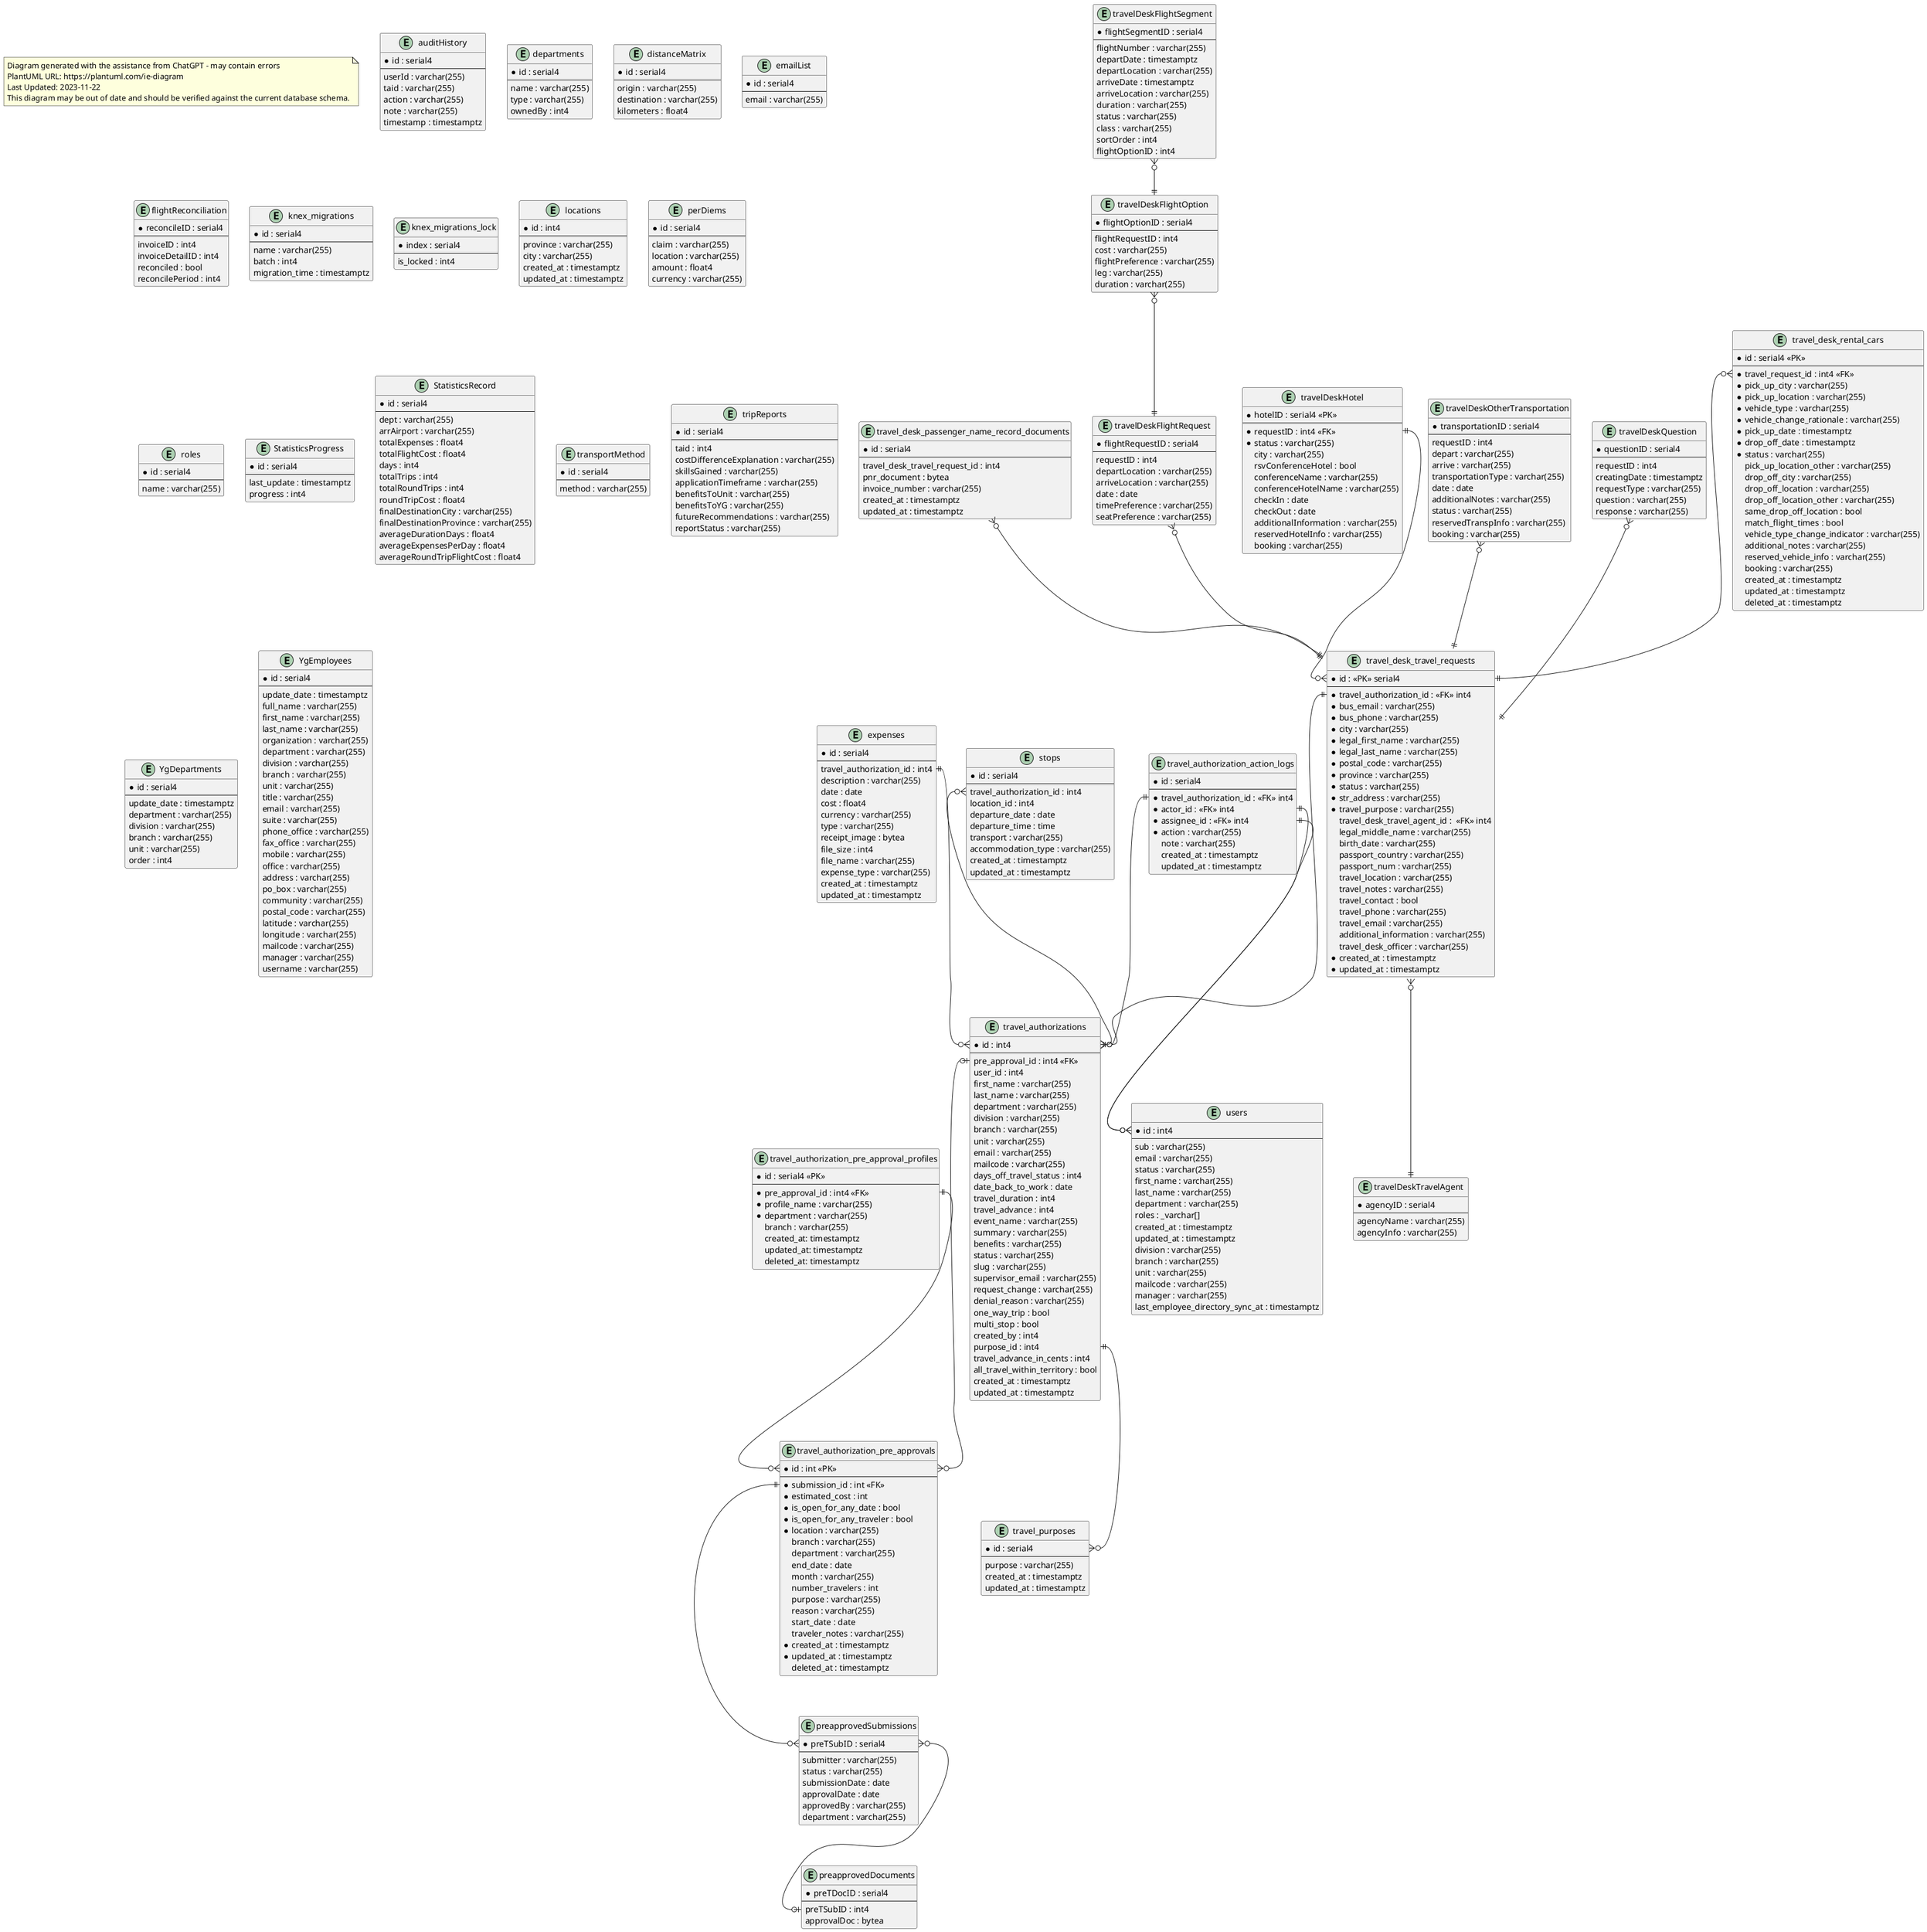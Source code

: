 @startuml Entity Relationship Diagram
top to bottom direction

note as Disclaimer
Diagram generated with the assistance from ChatGPT - may contain errors
PlantUML URL: https://plantuml.com/ie-diagram
Last Updated: 2023-11-22
This diagram may be out of date and should be verified against the current database schema.
end note

entity "auditHistory" {
  * id : serial4
  --
  userId : varchar(255)
  taid : varchar(255)
  action : varchar(255)
  note : varchar(255)
  timestamp : timestamptz
}

entity "departments" {
  * id : serial4
  --
  name : varchar(255)
  type : varchar(255)
  ownedBy : int4
}

entity "distanceMatrix" {
  * id : serial4
  --
  origin : varchar(255)
  destination : varchar(255)
  kilometers : float4
}

entity "emailList" {
  * id : serial4
  --
  email : varchar(255)
}

entity "expenses" {
  * id : serial4
  --
  travel_authorization_id : int4
  description : varchar(255)
  date : date
  cost : float4
  currency : varchar(255)
  type : varchar(255)
  receipt_image : bytea
  file_size : int4
  file_name : varchar(255)
  expense_type : varchar(255)
  created_at : timestamptz
  updated_at : timestamptz
}

entity "flightReconciliation" {
  * reconcileID : serial4
  --
  invoiceID : int4
  invoiceDetailID : int4
  reconciled : bool
  reconcilePeriod : int4
}

entity "knex_migrations" {
  * id : serial4
  --
  name : varchar(255)
  batch : int4
  migration_time : timestamptz
}

entity "knex_migrations_lock" {
  * index : serial4
  --
  is_locked : int4
}

entity "locations" {
  * id : int4
  --
  province : varchar(255)
  city : varchar(255)
  created_at : timestamptz
  updated_at : timestamptz
}

entity "perDiems" {
  * id : serial4
  --
  claim : varchar(255)
  location : varchar(255)
  amount : float4
  currency : varchar(255)
}

entity "preapprovedDocuments" {
  * preTDocID : serial4
  --
  preTSubID : int4
  approvalDoc : bytea
}

entity "preapprovedSubmissions" {
  * preTSubID : serial4
  --
  submitter : varchar(255)
  status : varchar(255)
  submissionDate : date
  approvalDate : date
  approvedBy : varchar(255)
  department : varchar(255)
}

entity "travel_authorization_pre_approval_profiles" {
  * id : serial4 <<PK>>
  --
  * pre_approval_id : int4 <<FK>>
  * profile_name : varchar(255)
  * department : varchar(255)
  branch : varchar(255)
  created_at: timestamptz
  updated_at: timestamptz
  deleted_at: timestamptz
}

entity "roles" {
  * id : serial4
  --
  name : varchar(255)
}


entity "StatisticsProgress" {
  * id : serial4
  --
  last_update : timestamptz
  progress : int4
}

entity "StatisticsRecord" {
  * id : serial4
  --
  dept : varchar(255)
  arrAirport : varchar(255)
  totalExpenses : float4
  totalFlightCost : float4
  days : int4
  totalTrips : int4
  totalRoundTrips : int4
  roundTripCost : float4
  finalDestinationCity : varchar(255)
  finalDestinationProvince : varchar(255)
  averageDurationDays : float4
  averageExpensesPerDay : float4
  averageRoundTripFlightCost : float4
}

entity "stops" {
  * id : serial4
  --
  travel_authorization_id : int4
  location_id : int4
  departure_date : date
  departure_time : time
  transport : varchar(255)
  accommodation_type : varchar(255)
  created_at : timestamptz
  updated_at : timestamptz
}

entity "transportMethod" {
  * id : serial4
  --
  method : varchar(255)
}

entity "travel_authorization_action_logs" {
  * id : serial4
  --
  * travel_authorization_id : <<FK>> int4
  * actor_id : <<FK>> int4
  * assignee_id : <<FK>> int4
  * action : varchar(255)
  note : varchar(255)
  created_at : timestamptz
  updated_at : timestamptz
}


entity "travel_authorization_pre_approvals" {
  * id : int <<PK>>
  --
  * submission_id : int <<FK>>
  * estimated_cost : int
  * is_open_for_any_date : bool
  * is_open_for_any_traveler : bool
  * location : varchar(255)
  branch : varchar(255)
  department : varchar(255)
  end_date : date
  month : varchar(255)
  number_travelers : int
  purpose : varchar(255)
  reason : varchar(255)
  start_date : date
  traveler_notes : varchar(255)
  * created_at : timestamptz
  * updated_at : timestamptz
  deleted_at : timestamptz
}

entity "travel_authorizations" {
  * id : int4
  --
  pre_approval_id : int4 <<FK>>
  user_id : int4
  first_name : varchar(255)
  last_name : varchar(255)
  department : varchar(255)
  division : varchar(255)
  branch : varchar(255)
  unit : varchar(255)
  email : varchar(255)
  mailcode : varchar(255)
  days_off_travel_status : int4
  date_back_to_work : date
  travel_duration : int4
  travel_advance : int4
  event_name : varchar(255)
  summary : varchar(255)
  benefits : varchar(255)
  status : varchar(255)
  slug : varchar(255)
  supervisor_email : varchar(255)
  request_change : varchar(255)
  denial_reason : varchar(255)
  one_way_trip : bool
  multi_stop : bool
  created_by : int4
  purpose_id : int4
  travel_advance_in_cents : int4
  all_travel_within_territory : bool
  created_at : timestamptz
  updated_at : timestamptz
}

entity "travel_desk_passenger_name_record_documents" {
  * id : serial4
  --
  travel_desk_travel_request_id : int4
  pnr_document : bytea
  invoice_number : varchar(255)
  created_at : timestamptz
  updated_at : timestamptz
}

entity "travel_desk_travel_requests" {
  * id : <<PK>> serial4
  --
  * travel_authorization_id : <<FK>> int4
  * bus_email : varchar(255)
  * bus_phone : varchar(255)
  * city : varchar(255)
  * legal_first_name : varchar(255)
  * legal_last_name : varchar(255)
  * postal_code : varchar(255)
  * province : varchar(255)
  * status : varchar(255)
  * str_address : varchar(255)
  * travel_purpose : varchar(255)
  travel_desk_travel_agent_id :  <<FK>> int4
  legal_middle_name : varchar(255)
  birth_date : varchar(255)
  passport_country : varchar(255)
  passport_num : varchar(255)
  travel_location : varchar(255)
  travel_notes : varchar(255)
  travel_contact : bool
  travel_phone : varchar(255)
  travel_email : varchar(255)
  additional_information : varchar(255)
  travel_desk_officer : varchar(255)
  * created_at : timestamptz
  * updated_at : timestamptz
}

entity "travel_purposes" {
  * id : serial4
  --
  purpose : varchar(255)
  created_at : timestamptz
  updated_at : timestamptz
}

entity "travelDeskFlightOption" {
  * flightOptionID : serial4
  --
  flightRequestID : int4
  cost : varchar(255)
  flightPreference : varchar(255)
  leg : varchar(255)
  duration : varchar(255)
}

entity "travelDeskFlightRequest" {
  * flightRequestID : serial4
  --
  requestID : int4
  departLocation : varchar(255)
  arriveLocation : varchar(255)
  date : date
  timePreference : varchar(255)
  seatPreference : varchar(255)
}

entity "travelDeskFlightSegment" {
  * flightSegmentID : serial4
  --
  flightNumber : varchar(255)
  departDate : timestamptz
  departLocation : varchar(255)
  arriveDate : timestamptz
  arriveLocation : varchar(255)
  duration : varchar(255)
  status : varchar(255)
  class : varchar(255)
  sortOrder : int4
  flightOptionID : int4
}

entity "travelDeskHotel" {
  * hotelID : serial4 <<PK>>
  --
  * requestID : int4 <<FK>>
  * status : varchar(255)
  city : varchar(255)
  rsvConferenceHotel : bool
  conferenceName : varchar(255)
  conferenceHotelName : varchar(255)
  checkIn : date
  checkOut : date
  additionalInformation : varchar(255)
  reservedHotelInfo : varchar(255)
  booking : varchar(255)
}

entity "travelDeskOtherTransportation" {
  * transportationID : serial4
  --
  requestID : int4
  depart : varchar(255)
  arrive : varchar(255)
  transportationType : varchar(255)
  date : date
  additionalNotes : varchar(255)
  status : varchar(255)
  reservedTranspInfo : varchar(255)
  booking : varchar(255)
}

entity "travelDeskQuestion" {
  * questionID : serial4
  --
  requestID : int4
  creatingDate : timestamptz
  requestType : varchar(255)
  question : varchar(255)
  response : varchar(255)
}

entity "travel_desk_rental_cars" {
  * id : serial4 <<PK>>
  --
  * travel_request_id : int4 <<FK>>
  * pick_up_city : varchar(255)
  * pick_up_location : varchar(255)
  * vehicle_type : varchar(255)
  * vehicle_change_rationale : varchar(255)
  * pick_up_date : timestamptz
  * drop_off_date : timestamptz
  * status : varchar(255)
  pick_up_location_other : varchar(255)
  drop_off_city : varchar(255)
  drop_off_location : varchar(255)
  drop_off_location_other : varchar(255)
  same_drop_off_location : bool
  match_flight_times : bool
  vehicle_type_change_indicator : varchar(255)
  additional_notes : varchar(255)
  reserved_vehicle_info : varchar(255)
  booking : varchar(255)
  created_at : timestamptz
  updated_at : timestamptz
  deleted_at : timestamptz
}

entity "travelDeskTravelAgent" {
  * agencyID : serial4
  --
  agencyName : varchar(255)
  agencyInfo : varchar(255)
}

entity "tripReports" {
  * id : serial4
  --
  taid : int4
  costDifferenceExplanation : varchar(255)
  skillsGained : varchar(255)
  applicationTimeframe : varchar(255)
  benefitsToUnit : varchar(255)
  benefitsToYG : varchar(255)
  futureRecommendations : varchar(255)
  reportStatus : varchar(255)
}

entity "users" {
  * id : int4
  --
  sub : varchar(255)
  email : varchar(255)
  status : varchar(255)
  first_name : varchar(255)
  last_name : varchar(255)
  department : varchar(255)
  roles : _varchar[]
  created_at : timestamptz
  updated_at : timestamptz
  division : varchar(255)
  branch : varchar(255)
  unit : varchar(255)
  mailcode : varchar(255)
  manager : varchar(255)
  last_employee_directory_sync_at : timestamptz
}

entity "YgDepartments" {
  * id : serial4
  --
  update_date : timestamptz
  department : varchar(255)
  division : varchar(255)
  branch : varchar(255)
  unit : varchar(255)
  order : int4
}

entity "YgEmployees" {
  * id : serial4
  --
  update_date : timestamptz
  full_name : varchar(255)
  first_name : varchar(255)
  last_name : varchar(255)
  organization : varchar(255)
  department : varchar(255)
  division : varchar(255)
  branch : varchar(255)
  unit : varchar(255)
  title : varchar(255)
  email : varchar(255)
  suite : varchar(255)
  phone_office : varchar(255)
  fax_office : varchar(255)
  mobile : varchar(255)
  office : varchar(255)
  address : varchar(255)
  po_box : varchar(255)
  community : varchar(255)
  postal_code : varchar(255)
  latitude : varchar(255)
  longitude : varchar(255)
  mailcode : varchar(255)
  manager : varchar(255)
  username : varchar(255)
}

' Relationships
expenses::travel_authorization_id ||--o{ travel_authorizations::id
preapprovedSubmissions::preTSubID }o--o| preapprovedDocuments::preTSubID
stops::travel_authorization_id }o--|| travel_authorizations::id
travel_authorization_action_logs::actor_id ||--o{ users::id
travel_authorization_action_logs::assignee_id ||--o{ users::id
travel_authorization_action_logs::travel_authorization_id ||--o{ travel_authorizations::id
travel_authorization_pre_approval_profiles::pre_approval_id ||--o{ travel_authorization_pre_approvals::id
travel_authorization_pre_approvals::submission_id ||--o{ preapprovedSubmissions::preTSubID
travel_authorizations::pre_approval_id |o--o{ travel_authorization_pre_approvals::id
travel_authorizations::purpose_id ||--o{ travel_purposes::id
travel_desk_passenger_name_record_documents }o--|| travel_desk_travel_requests
travel_desk_rental_cars::travel_request_id }o--|| travel_desk_travel_requests::id
travel_desk_travel_requests }o--|| travelDeskTravelAgent
travel_desk_travel_requests::travel_authorization_id ||--o{ travel_authorizations::id
travelDeskFlightOption }o--|| travelDeskFlightRequest
travelDeskFlightRequest }o--|| travel_desk_travel_requests
travelDeskFlightSegment }o--|| travelDeskFlightOption
travelDeskHotel::requestID ||--o{ travel_desk_travel_requests::id
travelDeskOtherTransportation }o--|| travel_desk_travel_requests
travelDeskQuestion }o--|| travel_desk_travel_requests

@enduml
